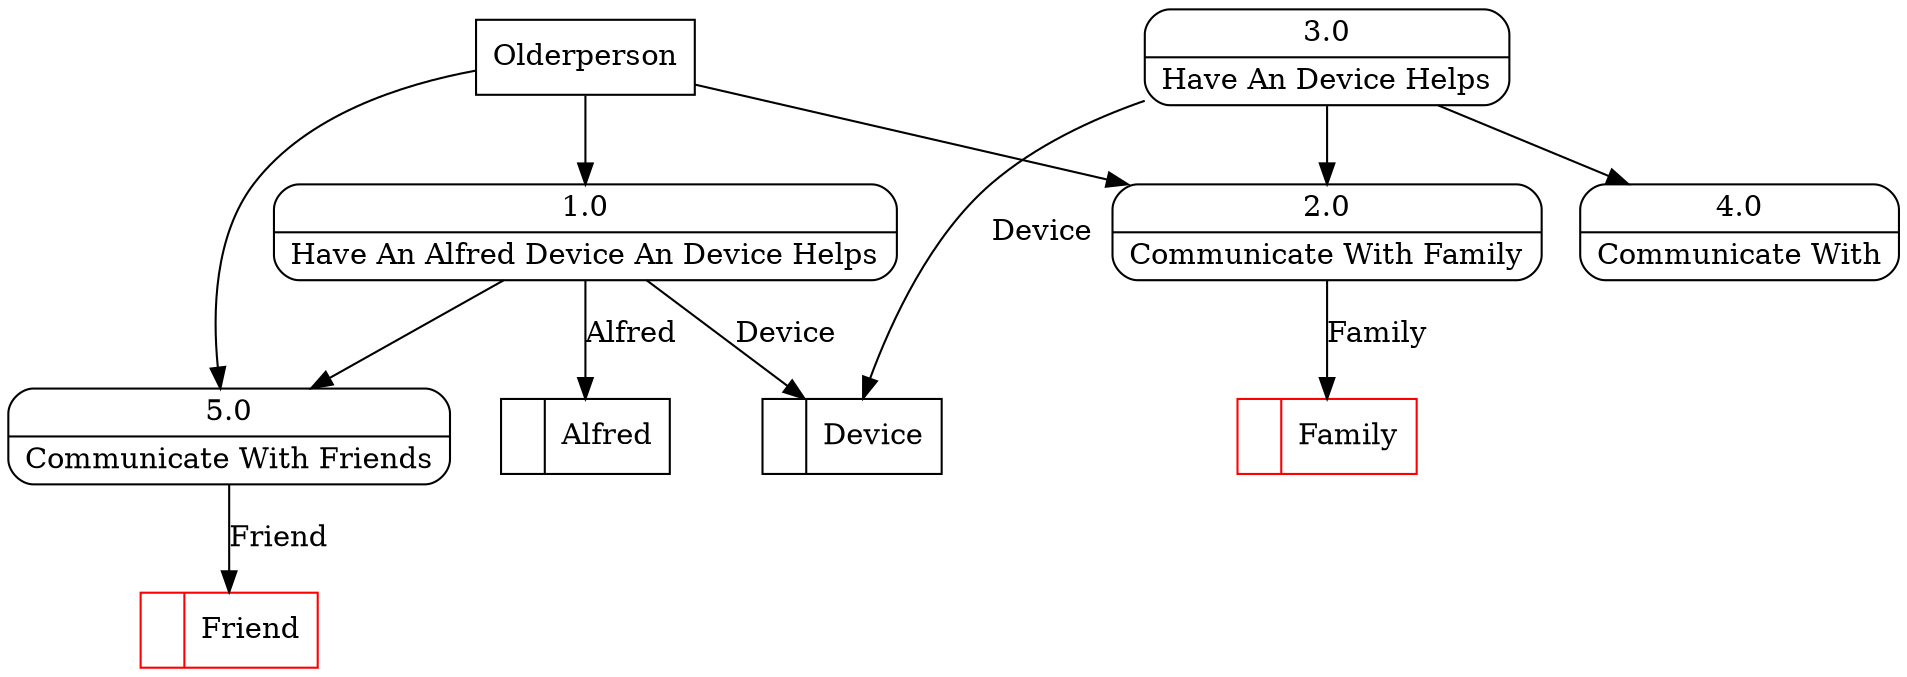 digraph dfd2{ 
node[shape=record]
200 [label="<f0>  |<f1> Device " ];
201 [label="<f0>  |<f1> Family " color=red];
202 [label="<f0>  |<f1> Friend " color=red];
203 [label="<f0>  |<f1> Alfred " ];
204 [label="Olderperson" shape=box];
205 [label="{<f0> 1.0|<f1> Have An Alfred Device An Device Helps }" shape=Mrecord];
206 [label="{<f0> 2.0|<f1> Communicate With Family }" shape=Mrecord];
207 [label="{<f0> 3.0|<f1> Have An Device Helps }" shape=Mrecord];
208 [label="{<f0> 4.0|<f1> Communicate With }" shape=Mrecord];
209 [label="{<f0> 5.0|<f1> Communicate With Friends }" shape=Mrecord];
204 -> 205
204 -> 206
204 -> 209
205 -> 209
205 -> 200 [label="Device"]
206 -> 201 [label="Family"]
207 -> 206
207 -> 208
207 -> 200 [label="Device"]
209 -> 202 [label="Friend"]
205 -> 203 [label="Alfred"]
}